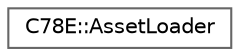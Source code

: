 digraph "Graphical Class Hierarchy"
{
 // LATEX_PDF_SIZE
  bgcolor="transparent";
  edge [fontname=Helvetica,fontsize=10,labelfontname=Helvetica,labelfontsize=10];
  node [fontname=Helvetica,fontsize=10,shape=box,height=0.2,width=0.4];
  rankdir="LR";
  Node0 [id="Node000000",label="C78E::AssetLoader",height=0.2,width=0.4,color="grey40", fillcolor="white", style="filled",URL="$d6/d0e/class_c78_e_1_1_asset_loader.html",tooltip=" "];
}

